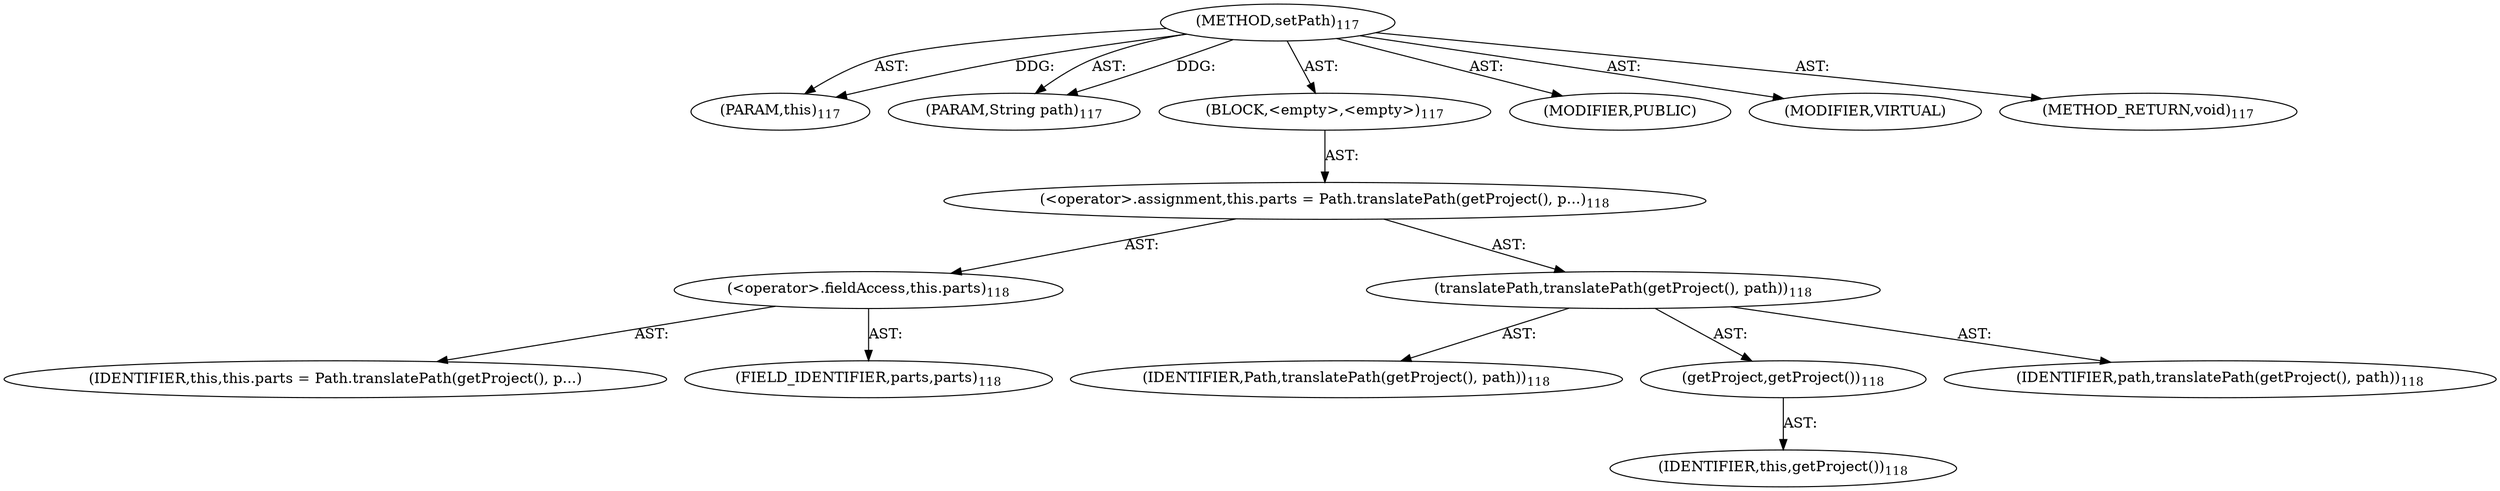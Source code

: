 digraph "setPath" {  
"111669149697" [label = <(METHOD,setPath)<SUB>117</SUB>> ]
"115964116992" [label = <(PARAM,this)<SUB>117</SUB>> ]
"115964117019" [label = <(PARAM,String path)<SUB>117</SUB>> ]
"25769803777" [label = <(BLOCK,&lt;empty&gt;,&lt;empty&gt;)<SUB>117</SUB>> ]
"30064771078" [label = <(&lt;operator&gt;.assignment,this.parts = Path.translatePath(getProject(), p...)<SUB>118</SUB>> ]
"30064771079" [label = <(&lt;operator&gt;.fieldAccess,this.parts)<SUB>118</SUB>> ]
"68719476813" [label = <(IDENTIFIER,this,this.parts = Path.translatePath(getProject(), p...)> ]
"55834574849" [label = <(FIELD_IDENTIFIER,parts,parts)<SUB>118</SUB>> ]
"30064771080" [label = <(translatePath,translatePath(getProject(), path))<SUB>118</SUB>> ]
"68719476814" [label = <(IDENTIFIER,Path,translatePath(getProject(), path))<SUB>118</SUB>> ]
"30064771081" [label = <(getProject,getProject())<SUB>118</SUB>> ]
"68719476736" [label = <(IDENTIFIER,this,getProject())<SUB>118</SUB>> ]
"68719476815" [label = <(IDENTIFIER,path,translatePath(getProject(), path))<SUB>118</SUB>> ]
"133143986182" [label = <(MODIFIER,PUBLIC)> ]
"133143986183" [label = <(MODIFIER,VIRTUAL)> ]
"128849018881" [label = <(METHOD_RETURN,void)<SUB>117</SUB>> ]
  "111669149697" -> "115964116992"  [ label = "AST: "] 
  "111669149697" -> "115964117019"  [ label = "AST: "] 
  "111669149697" -> "25769803777"  [ label = "AST: "] 
  "111669149697" -> "133143986182"  [ label = "AST: "] 
  "111669149697" -> "133143986183"  [ label = "AST: "] 
  "111669149697" -> "128849018881"  [ label = "AST: "] 
  "25769803777" -> "30064771078"  [ label = "AST: "] 
  "30064771078" -> "30064771079"  [ label = "AST: "] 
  "30064771078" -> "30064771080"  [ label = "AST: "] 
  "30064771079" -> "68719476813"  [ label = "AST: "] 
  "30064771079" -> "55834574849"  [ label = "AST: "] 
  "30064771080" -> "68719476814"  [ label = "AST: "] 
  "30064771080" -> "30064771081"  [ label = "AST: "] 
  "30064771080" -> "68719476815"  [ label = "AST: "] 
  "30064771081" -> "68719476736"  [ label = "AST: "] 
  "111669149697" -> "115964116992"  [ label = "DDG: "] 
  "111669149697" -> "115964117019"  [ label = "DDG: "] 
}
